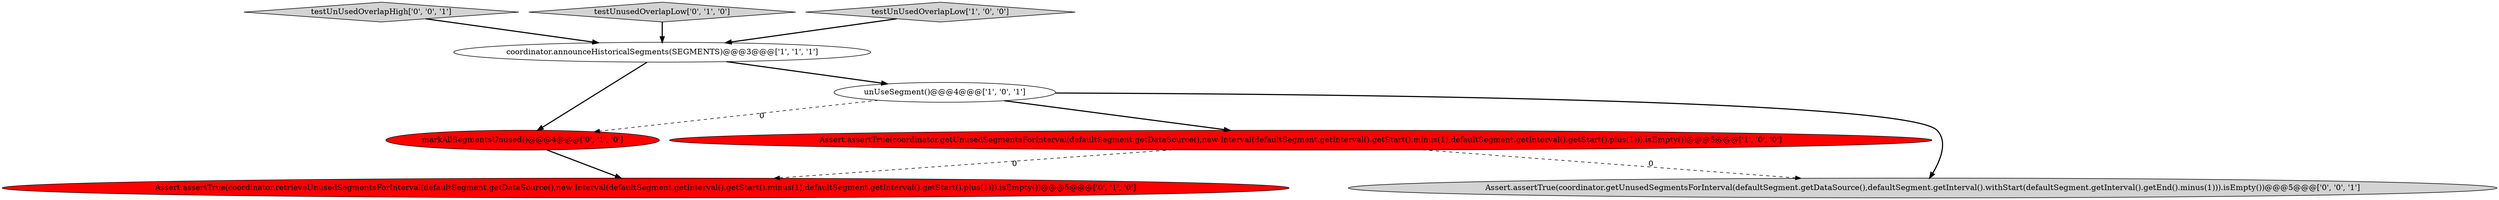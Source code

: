 digraph {
1 [style = filled, label = "Assert.assertTrue(coordinator.getUnusedSegmentsForInterval(defaultSegment.getDataSource(),new Interval(defaultSegment.getInterval().getStart().minus(1),defaultSegment.getInterval().getStart().plus(1))).isEmpty())@@@5@@@['1', '0', '0']", fillcolor = red, shape = ellipse image = "AAA1AAABBB1BBB"];
8 [style = filled, label = "testUnUsedOverlapHigh['0', '0', '1']", fillcolor = lightgray, shape = diamond image = "AAA0AAABBB3BBB"];
0 [style = filled, label = "coordinator.announceHistoricalSegments(SEGMENTS)@@@3@@@['1', '1', '1']", fillcolor = white, shape = ellipse image = "AAA0AAABBB1BBB"];
4 [style = filled, label = "testUnusedOverlapLow['0', '1', '0']", fillcolor = lightgray, shape = diamond image = "AAA0AAABBB2BBB"];
7 [style = filled, label = "Assert.assertTrue(coordinator.getUnusedSegmentsForInterval(defaultSegment.getDataSource(),defaultSegment.getInterval().withStart(defaultSegment.getInterval().getEnd().minus(1))).isEmpty())@@@5@@@['0', '0', '1']", fillcolor = lightgray, shape = ellipse image = "AAA0AAABBB3BBB"];
2 [style = filled, label = "testUnUsedOverlapLow['1', '0', '0']", fillcolor = lightgray, shape = diamond image = "AAA0AAABBB1BBB"];
6 [style = filled, label = "markAllSegmentsUnused()@@@4@@@['0', '1', '0']", fillcolor = red, shape = ellipse image = "AAA1AAABBB2BBB"];
3 [style = filled, label = "unUseSegment()@@@4@@@['1', '0', '1']", fillcolor = white, shape = ellipse image = "AAA0AAABBB1BBB"];
5 [style = filled, label = "Assert.assertTrue(coordinator.retrieveUnusedSegmentsForInterval(defaultSegment.getDataSource(),new Interval(defaultSegment.getInterval().getStart().minus(1),defaultSegment.getInterval().getStart().plus(1))).isEmpty())@@@5@@@['0', '1', '0']", fillcolor = red, shape = ellipse image = "AAA1AAABBB2BBB"];
8->0 [style = bold, label=""];
0->3 [style = bold, label=""];
6->5 [style = bold, label=""];
2->0 [style = bold, label=""];
3->6 [style = dashed, label="0"];
1->5 [style = dashed, label="0"];
1->7 [style = dashed, label="0"];
3->1 [style = bold, label=""];
3->7 [style = bold, label=""];
0->6 [style = bold, label=""];
4->0 [style = bold, label=""];
}
